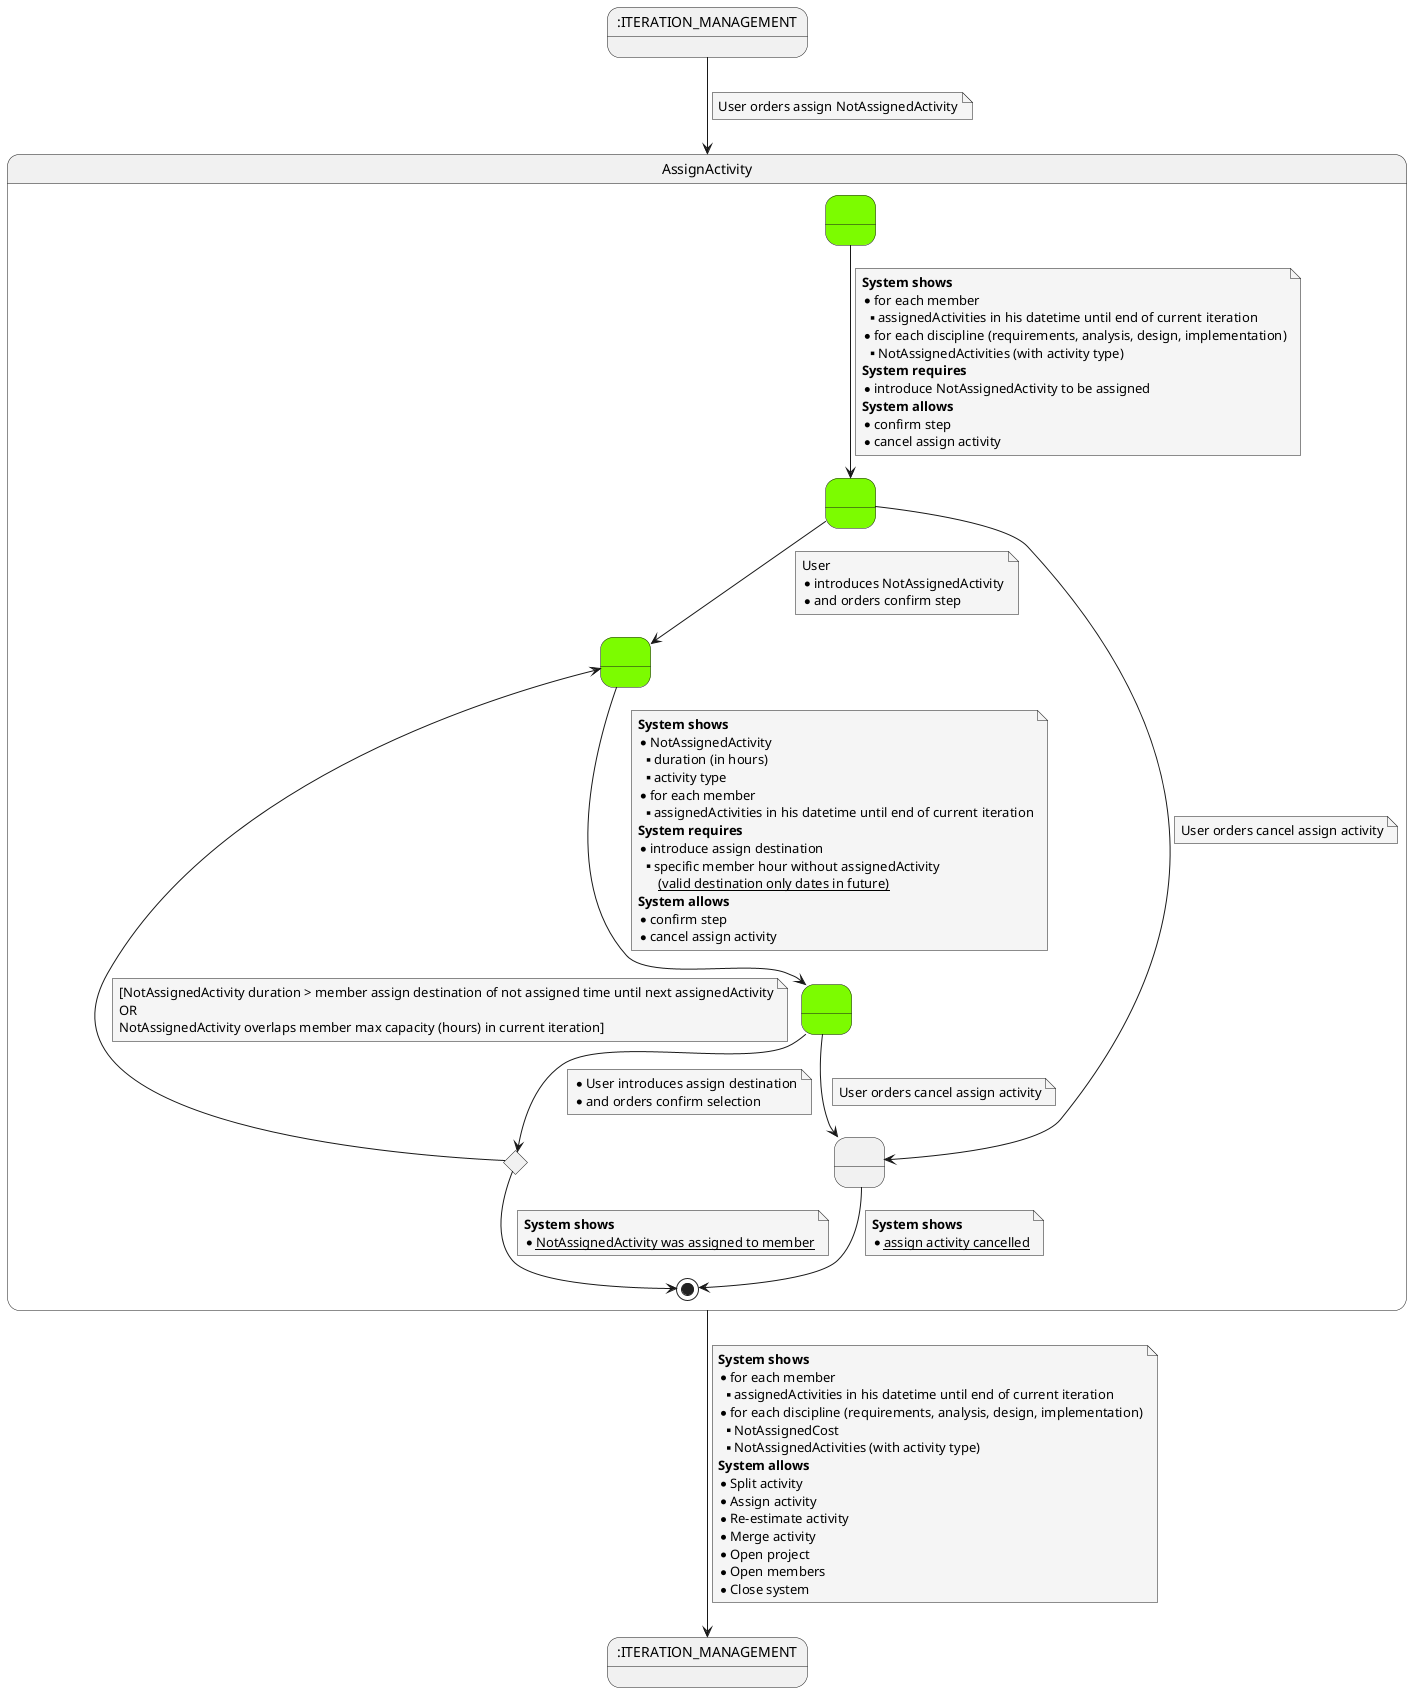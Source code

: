 @startuml
    skinparam {
        NoteBackgroundColor #whiteSmoke
    }

    state ITERATION_MANAGEMENT_START as ":ITERATION_MANAGEMENT"
    state ITERATION_MANAGEMENT_END as ":ITERATION_MANAGEMENT"


    ITERATION_MANAGEMENT_START --> AssignActivity

    note on link
        User orders assign NotAssignedActivity
    end note

    state AssignActivity {
        state 1 as " " #LawnGreen
        state 5 as " " #LawnGreen
        state 13 as " " #LawnGreen
        state 14 as " " #LawnGreen
        state 20 as " "
        state 15 <<choice>>


    1 --> 13
    note on link
    <b>System shows</b>
    * for each member
    **assignedActivities in his datetime until end of current iteration
    * for each discipline (requirements, analysis, design, implementation)
    ** NotAssignedActivities (with activity type)
    <b>System requires</b>
    * introduce NotAssignedActivity to be assigned
    <b>System allows</b>
    * confirm step
    * cancel assign activity
    end note

    13 --> 5
    note on link
        User
        * introduces NotAssignedActivity
        * and orders confirm step
    end note

    13 --> 20
    note on link
        User orders cancel assign activity
    end note

    5 --> 14
    note on link
    <b>System shows</b>
    * NotAssignedActivity
    ** duration (in hours)
    ** activity type
    * for each member
    **assignedActivities in his datetime until end of current iteration
    <b>System requires</b>
    * introduce assign destination
    ** specific member hour without assignedActivity
          __(valid destination only dates in future)__
    <b>System allows</b>
    * confirm step
    * cancel assign activity
    end note

    14 -down-> 15
    note on link
        * User introduces assign destination
        * and orders confirm selection
    end note

    14 --> 20
    note on link
    User orders cancel assign activity
    end note

    20 --> [*]
    note on link
         <b>System shows</b>
         * __assign activity cancelled__
    end note

    15 --> 5
    note on link
        [NotAssignedActivity duration > member assign destination of not assigned time until next assignedActivity
        OR
        NotAssignedActivity overlaps member max capacity (hours) in current iteration]
    end note

    15 --> [*]
    note on link
     <b>System shows</b>
     * __NotAssignedActivity was assigned to member__
     end note

}
     AssignActivity --> ITERATION_MANAGEMENT_END
     note on link
          <b>System shows</b>
          * for each member
          **assignedActivities in his datetime until end of current iteration
          * for each discipline (requirements, analysis, design, implementation)
          ** NotAssignedCost
          ** NotAssignedActivities (with activity type)
          <b>System allows</b>
          * Split activity
          * Assign activity
          * Re-estimate activity
          * Merge activity
          * Open project
          * Open members
          * Close system
     end note

@enduml
